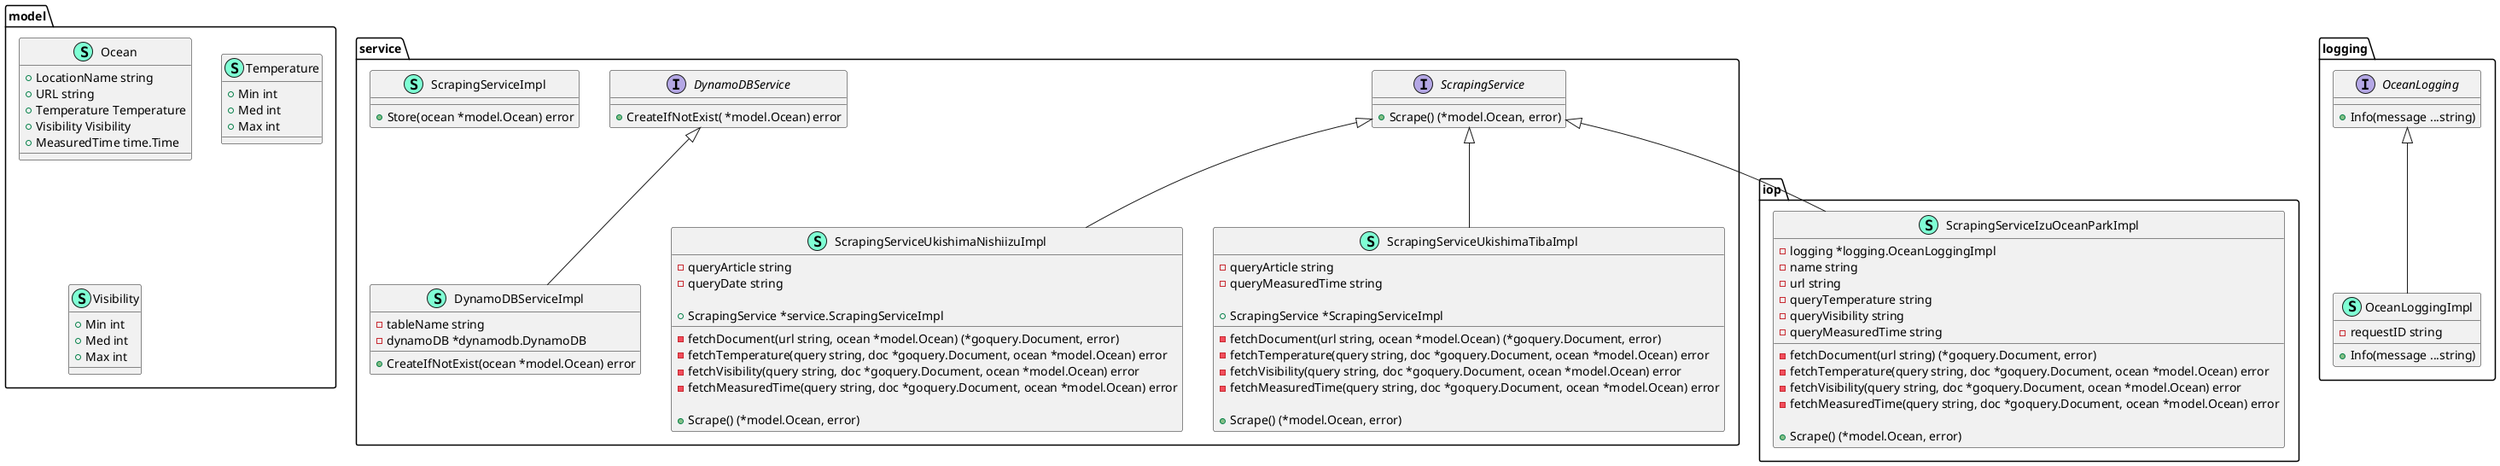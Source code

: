 @startuml
namespace iop {
    class ScrapingServiceIzuOceanParkImpl << (S,Aquamarine) >> {
        - logging *logging.OceanLoggingImpl
        - name string
        - url string
        - queryTemperature string
        - queryVisibility string
        - queryMeasuredTime string

        - fetchDocument(url string) (*goquery.Document, error)
        - fetchTemperature(query string, doc *goquery.Document, ocean *model.Ocean) error
        - fetchVisibility(query string, doc *goquery.Document, ocean *model.Ocean) error
        - fetchMeasuredTime(query string, doc *goquery.Document, ocean *model.Ocean) error

        + Scrape() (*model.Ocean, error)

    }
}

"service.ScrapingService" <|-- "iop.ScrapingServiceIzuOceanParkImpl"

namespace logging {
    interface OceanLogging  {
        + Info(message ...string) 

    }
    class OceanLoggingImpl << (S,Aquamarine) >> {
        - requestID string

        + Info(message ...string) 

    }
}

"logging.OceanLogging" <|-- "logging.OceanLoggingImpl"

namespace model {
    class Ocean << (S,Aquamarine) >> {
        + LocationName string
        + URL string
        + Temperature Temperature
        + Visibility Visibility
        + MeasuredTime time.Time

    }
    class Temperature << (S,Aquamarine) >> {
        + Min int
        + Med int
        + Max int

    }
    class Visibility << (S,Aquamarine) >> {
        + Min int
        + Med int
        + Max int

    }
}


namespace service {
    interface DynamoDBService  {
        + CreateIfNotExist( *model.Ocean) error

    }
    class DynamoDBServiceImpl << (S,Aquamarine) >> {
        - tableName string
        - dynamoDB *dynamodb.DynamoDB

        + CreateIfNotExist(ocean *model.Ocean) error

    }
    interface ScrapingService  {
        + Scrape() (*model.Ocean, error)

    }
    class ScrapingServiceImpl << (S,Aquamarine) >> {
        + Store(ocean *model.Ocean) error

    }
    class ScrapingServiceUkishimaNishiizuImpl << (S,Aquamarine) >> {
        - queryArticle string
        - queryDate string

        + ScrapingService *service.ScrapingServiceImpl

        - fetchDocument(url string, ocean *model.Ocean) (*goquery.Document, error)
        - fetchTemperature(query string, doc *goquery.Document, ocean *model.Ocean) error
        - fetchVisibility(query string, doc *goquery.Document, ocean *model.Ocean) error
        - fetchMeasuredTime(query string, doc *goquery.Document, ocean *model.Ocean) error

        + Scrape() (*model.Ocean, error)

    }
    class ScrapingServiceUkishimaTibaImpl << (S,Aquamarine) >> {
        - queryArticle string
        - queryMeasuredTime string

        + ScrapingService *ScrapingServiceImpl

        - fetchDocument(url string, ocean *model.Ocean) (*goquery.Document, error)
        - fetchTemperature(query string, doc *goquery.Document, ocean *model.Ocean) error
        - fetchVisibility(query string, doc *goquery.Document, ocean *model.Ocean) error
        - fetchMeasuredTime(query string, doc *goquery.Document, ocean *model.Ocean) error

        + Scrape() (*model.Ocean, error)

    }
}

"service.DynamoDBService" <|-- "service.DynamoDBServiceImpl"
"service.ScrapingService" <|-- "service.ScrapingServiceUkishimaNishiizuImpl"
"service.ScrapingService" <|-- "service.ScrapingServiceUkishimaTibaImpl"

@enduml
